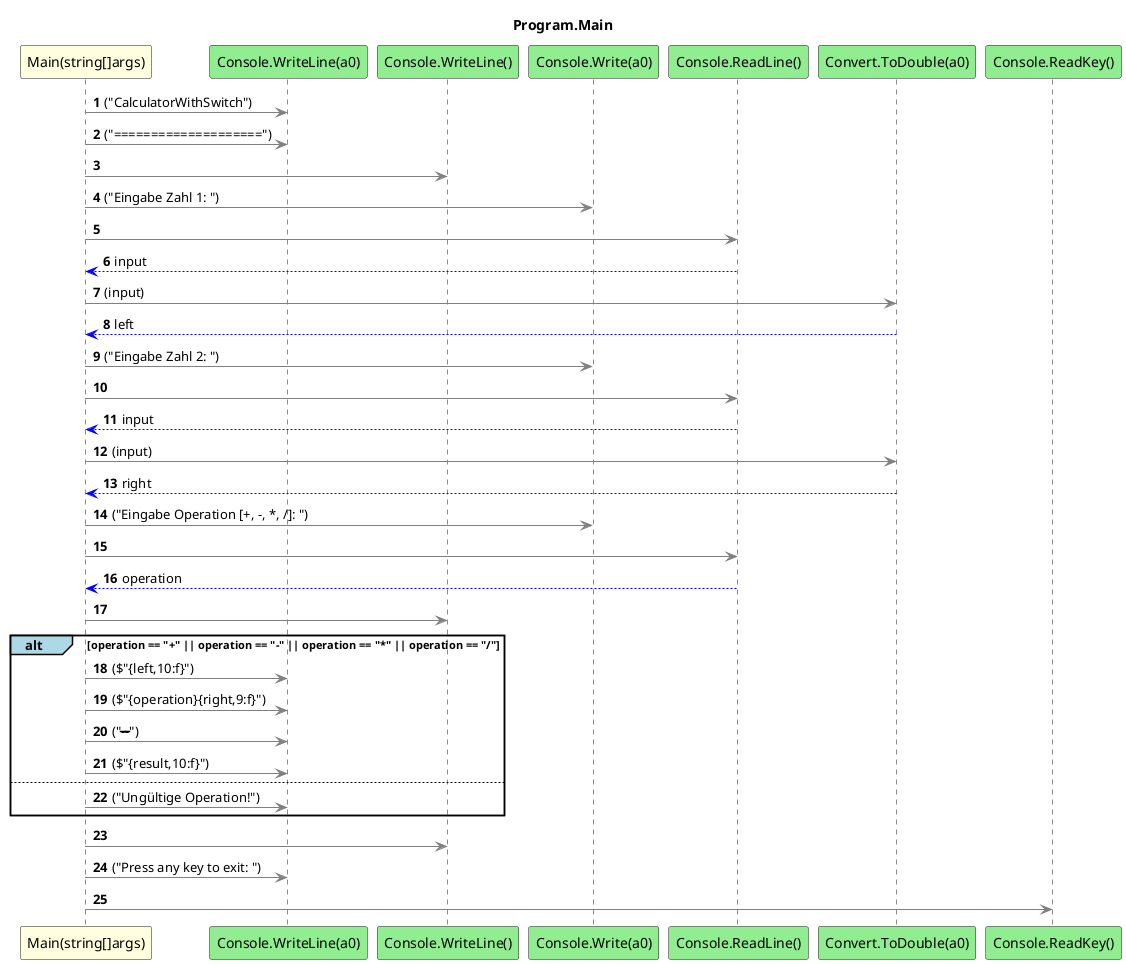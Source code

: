 @startuml Program.Main
title Program.Main
participant "Main(string[]args)" as Main_p0 #LightYellow
participant "Console.WriteLine(a0)" as Console_WriteLine_a0 #LightGreen
participant "Console.WriteLine()" as Console_WriteLine #LightGreen
participant "Console.Write(a0)" as Console_Write_a0 #LightGreen
participant "Console.ReadLine()" as Console_ReadLine #LightGreen
participant "Convert.ToDouble(a0)" as Convert_ToDouble_a0 #LightGreen
participant "Console.ReadKey()" as Console_ReadKey #LightGreen
autonumber
Main_p0 -[#grey]> Console_WriteLine_a0 : ("CalculatorWithSwitch")
Main_p0 -[#grey]> Console_WriteLine_a0 : ("====================")
Main_p0 -[#grey]> Console_WriteLine
Main_p0 -[#grey]> Console_Write_a0 : ("Eingabe Zahl 1: ")
Main_p0 -[#grey]> Console_ReadLine
Console_ReadLine -[#blue]-> Main_p0 : input
Main_p0 -[#grey]> Convert_ToDouble_a0 : (input)
Convert_ToDouble_a0 -[#blue]-> Main_p0 : left
Main_p0 -[#grey]> Console_Write_a0 : ("Eingabe Zahl 2: ")
Main_p0 -[#grey]> Console_ReadLine
Console_ReadLine -[#blue]-> Main_p0 : input
Main_p0 -[#grey]> Convert_ToDouble_a0 : (input)
Convert_ToDouble_a0 -[#blue]-> Main_p0 : right
Main_p0 -[#grey]> Console_Write_a0 : ("Eingabe Operation [+, -, *, /]: ")
Main_p0 -[#grey]> Console_ReadLine
Console_ReadLine -[#blue]-> Main_p0 : operation
Main_p0 -[#grey]> Console_WriteLine
alt#LightBlue operation == "+" || operation == "-" || operation == "*" || operation == "/"
    Main_p0 -[#grey]> Console_WriteLine_a0 : ($"{left,10:f}")
    Main_p0 -[#grey]> Console_WriteLine_a0 : ($"{operation}{right,9:f}")
    Main_p0 -[#grey]> Console_WriteLine_a0 : ("----------")
    Main_p0 -[#grey]> Console_WriteLine_a0 : ($"{result,10:f}")
    else
        Main_p0 -[#grey]> Console_WriteLine_a0 : ("Ungültige Operation!")
end
Main_p0 -[#grey]> Console_WriteLine
Main_p0 -[#grey]> Console_WriteLine_a0 : ("Press any key to exit: ")
Main_p0 -[#grey]> Console_ReadKey
@enduml
